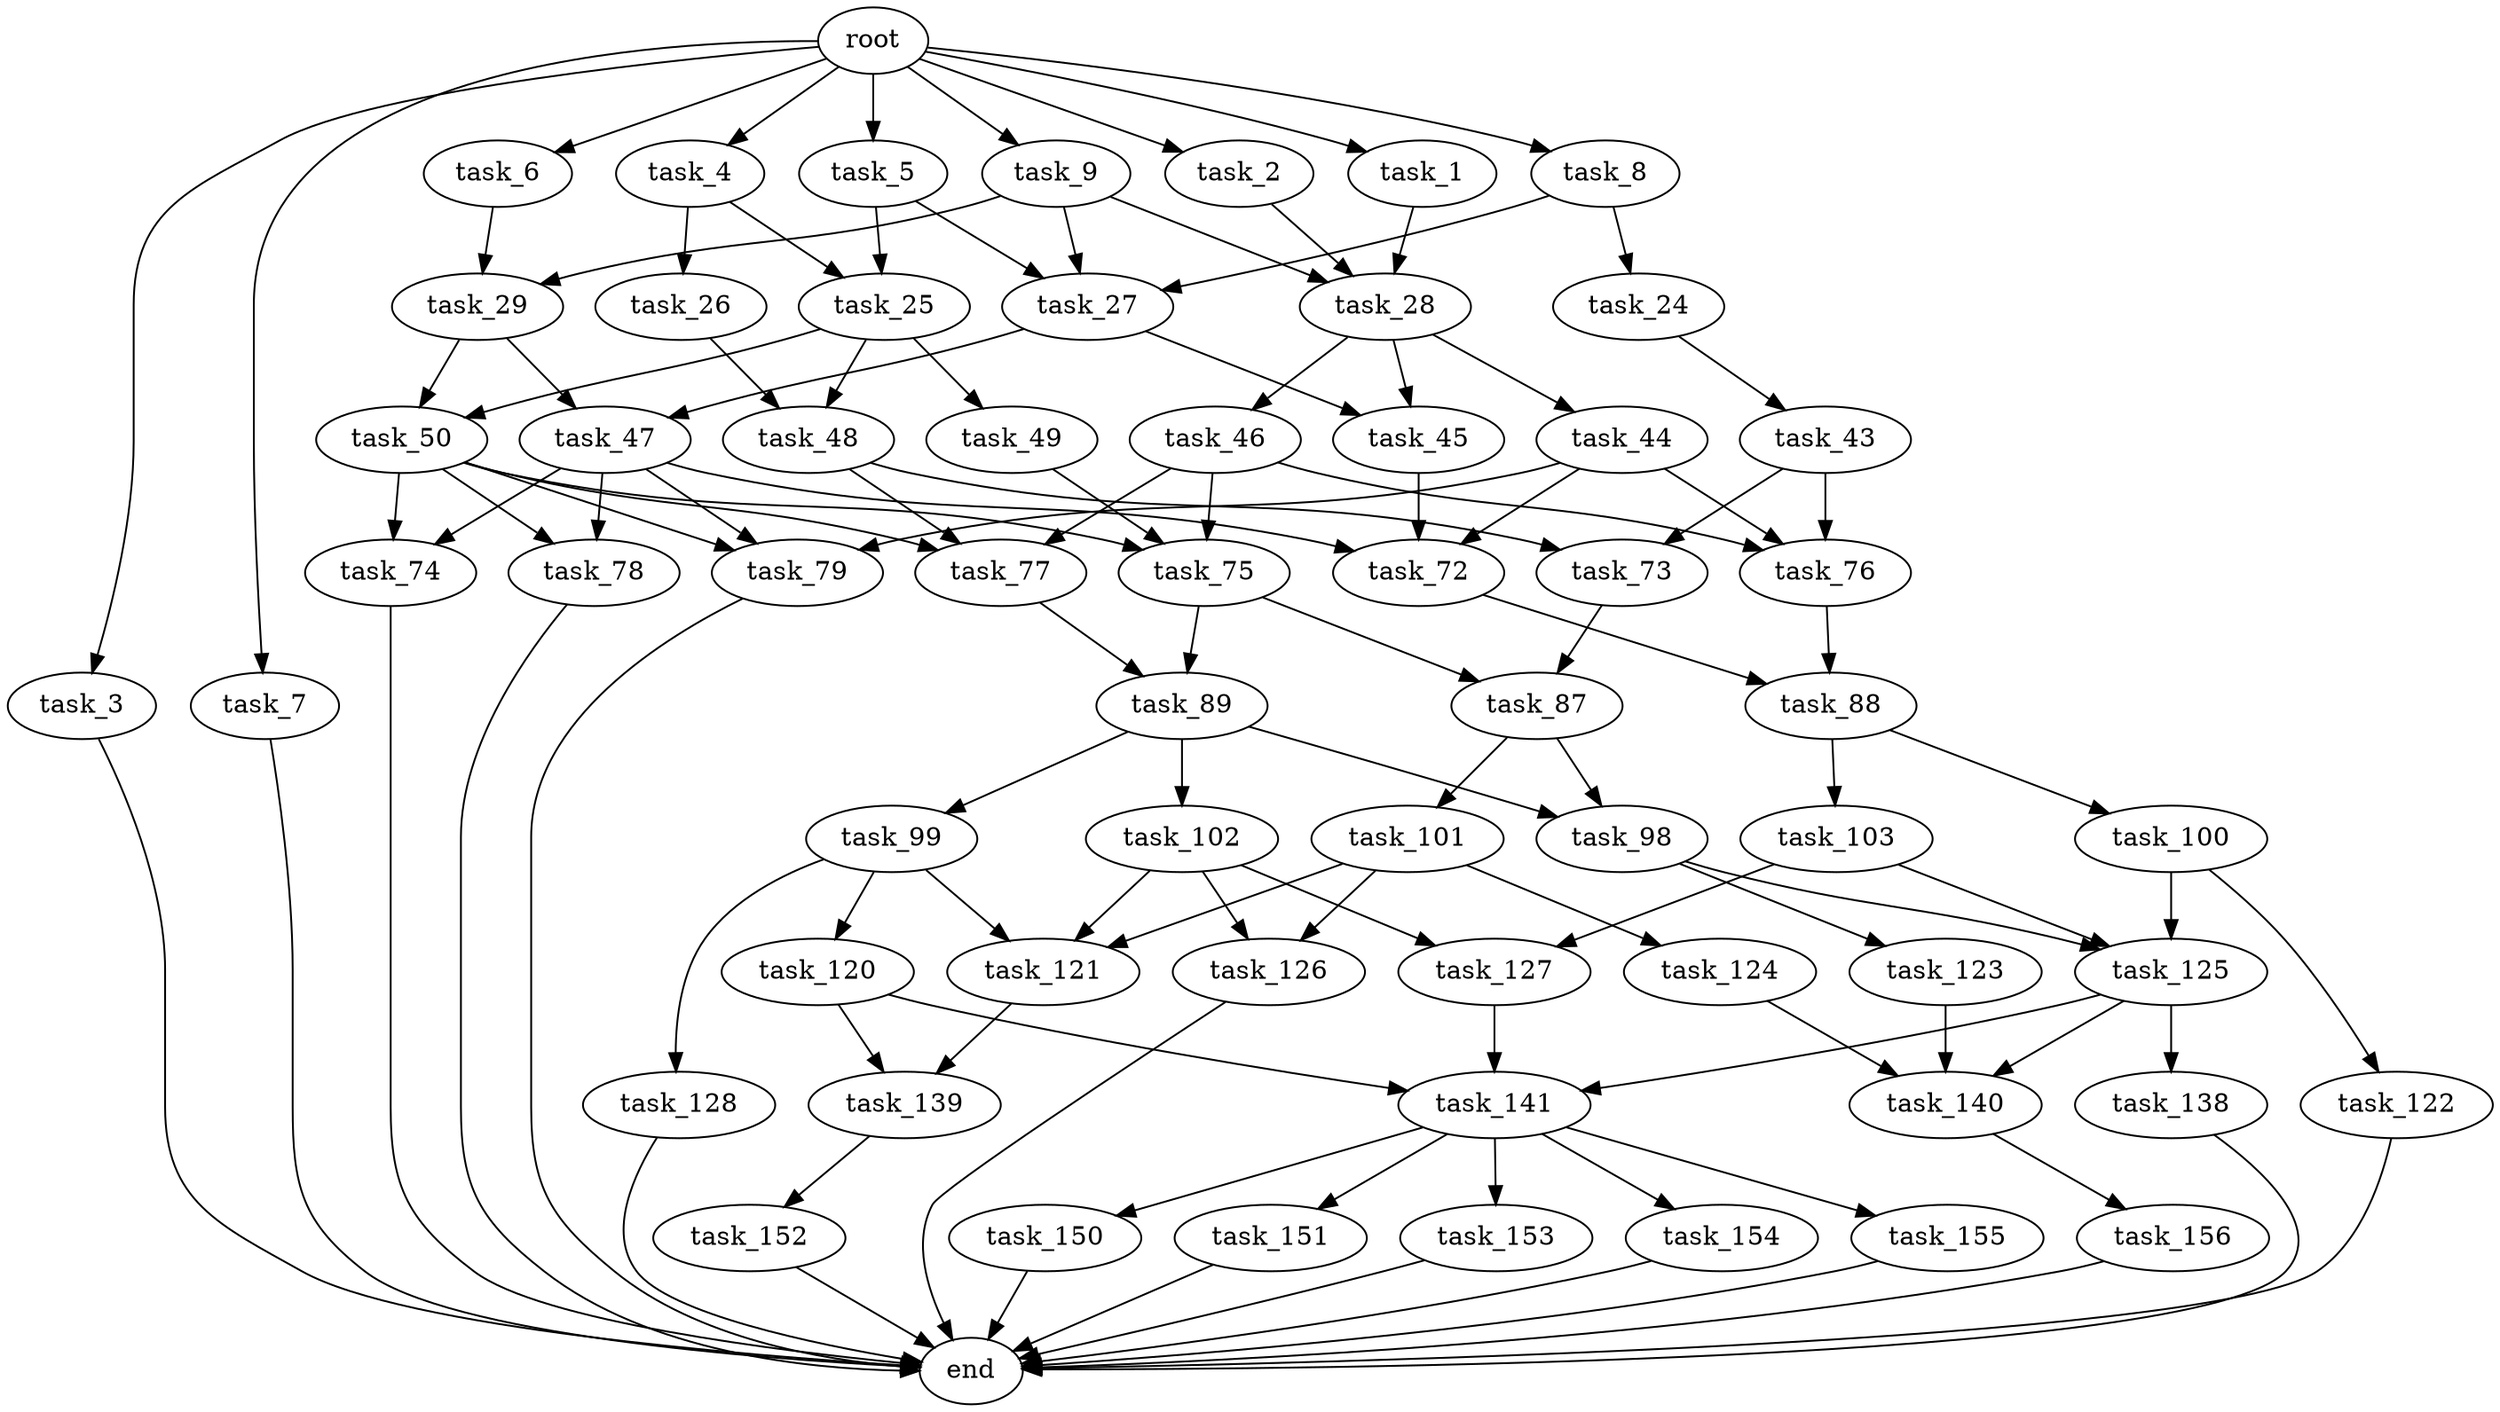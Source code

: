 digraph G {
  root [size="0.000000"];
  task_1 [size="368293445632.000000"];
  task_2 [size="1073741824000.000000"];
  task_3 [size="635209900126.000000"];
  task_4 [size="3997734727.000000"];
  task_5 [size="1073741824000.000000"];
  task_6 [size="68719476736.000000"];
  task_7 [size="68719476736.000000"];
  task_8 [size="755814121078.000000"];
  task_9 [size="7617880279.000000"];
  task_24 [size="8589934592.000000"];
  task_25 [size="368293445632.000000"];
  task_26 [size="149985501079.000000"];
  task_27 [size="910317592600.000000"];
  task_28 [size="231928233984.000000"];
  task_29 [size="258922609781.000000"];
  task_43 [size="428096844378.000000"];
  task_44 [size="62978600460.000000"];
  task_45 [size="9977240243.000000"];
  task_46 [size="231928233984.000000"];
  task_47 [size="1073741824000.000000"];
  task_48 [size="134217728000.000000"];
  task_49 [size="724967114183.000000"];
  task_50 [size="1479716297.000000"];
  task_72 [size="368293445632.000000"];
  task_73 [size="98123414827.000000"];
  task_74 [size="167719315786.000000"];
  task_75 [size="40304878271.000000"];
  task_76 [size="4747879446.000000"];
  task_77 [size="14051415341.000000"];
  task_78 [size="418111786.000000"];
  task_79 [size="257657340803.000000"];
  task_87 [size="173267459156.000000"];
  task_88 [size="702069547.000000"];
  task_89 [size="163541218945.000000"];
  task_98 [size="8589934592.000000"];
  task_99 [size="12663347486.000000"];
  task_100 [size="1150789226068.000000"];
  task_101 [size="68719476736.000000"];
  task_102 [size="1073741824000.000000"];
  task_103 [size="27719529991.000000"];
  task_120 [size="22733520618.000000"];
  task_121 [size="68719476736.000000"];
  task_122 [size="8498418394.000000"];
  task_123 [size="51820457623.000000"];
  task_124 [size="231928233984.000000"];
  task_125 [size="134217728000.000000"];
  task_126 [size="231928233984.000000"];
  task_127 [size="99848539209.000000"];
  task_128 [size="8589934592.000000"];
  task_138 [size="923578404.000000"];
  task_139 [size="1874171211.000000"];
  task_140 [size="18926429816.000000"];
  task_141 [size="83799122125.000000"];
  task_150 [size="231928233984.000000"];
  task_151 [size="45364167120.000000"];
  task_152 [size="25058996038.000000"];
  task_153 [size="68719476736.000000"];
  task_154 [size="549755813888.000000"];
  task_155 [size="5702862692.000000"];
  task_156 [size="6780756091.000000"];
  end [size="0.000000"];

  root -> task_1 [size="1.000000"];
  root -> task_2 [size="1.000000"];
  root -> task_3 [size="1.000000"];
  root -> task_4 [size="1.000000"];
  root -> task_5 [size="1.000000"];
  root -> task_6 [size="1.000000"];
  root -> task_7 [size="1.000000"];
  root -> task_8 [size="1.000000"];
  root -> task_9 [size="1.000000"];
  task_1 -> task_28 [size="411041792.000000"];
  task_2 -> task_28 [size="838860800.000000"];
  task_3 -> end [size="1.000000"];
  task_4 -> task_25 [size="134217728.000000"];
  task_4 -> task_26 [size="134217728.000000"];
  task_5 -> task_25 [size="838860800.000000"];
  task_5 -> task_27 [size="838860800.000000"];
  task_6 -> task_29 [size="134217728.000000"];
  task_7 -> end [size="1.000000"];
  task_8 -> task_24 [size="536870912.000000"];
  task_8 -> task_27 [size="536870912.000000"];
  task_9 -> task_27 [size="134217728.000000"];
  task_9 -> task_28 [size="134217728.000000"];
  task_9 -> task_29 [size="134217728.000000"];
  task_24 -> task_43 [size="33554432.000000"];
  task_25 -> task_48 [size="411041792.000000"];
  task_25 -> task_49 [size="411041792.000000"];
  task_25 -> task_50 [size="411041792.000000"];
  task_26 -> task_48 [size="411041792.000000"];
  task_27 -> task_45 [size="838860800.000000"];
  task_27 -> task_47 [size="838860800.000000"];
  task_28 -> task_44 [size="301989888.000000"];
  task_28 -> task_45 [size="301989888.000000"];
  task_28 -> task_46 [size="301989888.000000"];
  task_29 -> task_47 [size="209715200.000000"];
  task_29 -> task_50 [size="209715200.000000"];
  task_43 -> task_73 [size="301989888.000000"];
  task_43 -> task_76 [size="301989888.000000"];
  task_44 -> task_72 [size="75497472.000000"];
  task_44 -> task_76 [size="75497472.000000"];
  task_44 -> task_79 [size="75497472.000000"];
  task_45 -> task_72 [size="209715200.000000"];
  task_46 -> task_75 [size="301989888.000000"];
  task_46 -> task_76 [size="301989888.000000"];
  task_46 -> task_77 [size="301989888.000000"];
  task_47 -> task_72 [size="838860800.000000"];
  task_47 -> task_74 [size="838860800.000000"];
  task_47 -> task_78 [size="838860800.000000"];
  task_47 -> task_79 [size="838860800.000000"];
  task_48 -> task_73 [size="209715200.000000"];
  task_48 -> task_77 [size="209715200.000000"];
  task_49 -> task_75 [size="536870912.000000"];
  task_50 -> task_74 [size="33554432.000000"];
  task_50 -> task_75 [size="33554432.000000"];
  task_50 -> task_77 [size="33554432.000000"];
  task_50 -> task_78 [size="33554432.000000"];
  task_50 -> task_79 [size="33554432.000000"];
  task_72 -> task_88 [size="411041792.000000"];
  task_73 -> task_87 [size="75497472.000000"];
  task_74 -> end [size="1.000000"];
  task_75 -> task_87 [size="838860800.000000"];
  task_75 -> task_89 [size="838860800.000000"];
  task_76 -> task_88 [size="75497472.000000"];
  task_77 -> task_89 [size="411041792.000000"];
  task_78 -> end [size="1.000000"];
  task_79 -> end [size="1.000000"];
  task_87 -> task_98 [size="411041792.000000"];
  task_87 -> task_101 [size="411041792.000000"];
  task_88 -> task_100 [size="33554432.000000"];
  task_88 -> task_103 [size="33554432.000000"];
  task_89 -> task_98 [size="209715200.000000"];
  task_89 -> task_99 [size="209715200.000000"];
  task_89 -> task_102 [size="209715200.000000"];
  task_98 -> task_123 [size="33554432.000000"];
  task_98 -> task_125 [size="33554432.000000"];
  task_99 -> task_120 [size="679477248.000000"];
  task_99 -> task_121 [size="679477248.000000"];
  task_99 -> task_128 [size="679477248.000000"];
  task_100 -> task_122 [size="838860800.000000"];
  task_100 -> task_125 [size="838860800.000000"];
  task_101 -> task_121 [size="134217728.000000"];
  task_101 -> task_124 [size="134217728.000000"];
  task_101 -> task_126 [size="134217728.000000"];
  task_102 -> task_121 [size="838860800.000000"];
  task_102 -> task_126 [size="838860800.000000"];
  task_102 -> task_127 [size="838860800.000000"];
  task_103 -> task_125 [size="679477248.000000"];
  task_103 -> task_127 [size="679477248.000000"];
  task_120 -> task_139 [size="679477248.000000"];
  task_120 -> task_141 [size="679477248.000000"];
  task_121 -> task_139 [size="134217728.000000"];
  task_122 -> end [size="1.000000"];
  task_123 -> task_140 [size="209715200.000000"];
  task_124 -> task_140 [size="301989888.000000"];
  task_125 -> task_138 [size="209715200.000000"];
  task_125 -> task_140 [size="209715200.000000"];
  task_125 -> task_141 [size="209715200.000000"];
  task_126 -> end [size="1.000000"];
  task_127 -> task_141 [size="134217728.000000"];
  task_128 -> end [size="1.000000"];
  task_138 -> end [size="1.000000"];
  task_139 -> task_152 [size="33554432.000000"];
  task_140 -> task_156 [size="301989888.000000"];
  task_141 -> task_150 [size="134217728.000000"];
  task_141 -> task_151 [size="134217728.000000"];
  task_141 -> task_153 [size="134217728.000000"];
  task_141 -> task_154 [size="134217728.000000"];
  task_141 -> task_155 [size="134217728.000000"];
  task_150 -> end [size="1.000000"];
  task_151 -> end [size="1.000000"];
  task_152 -> end [size="1.000000"];
  task_153 -> end [size="1.000000"];
  task_154 -> end [size="1.000000"];
  task_155 -> end [size="1.000000"];
  task_156 -> end [size="1.000000"];
}
